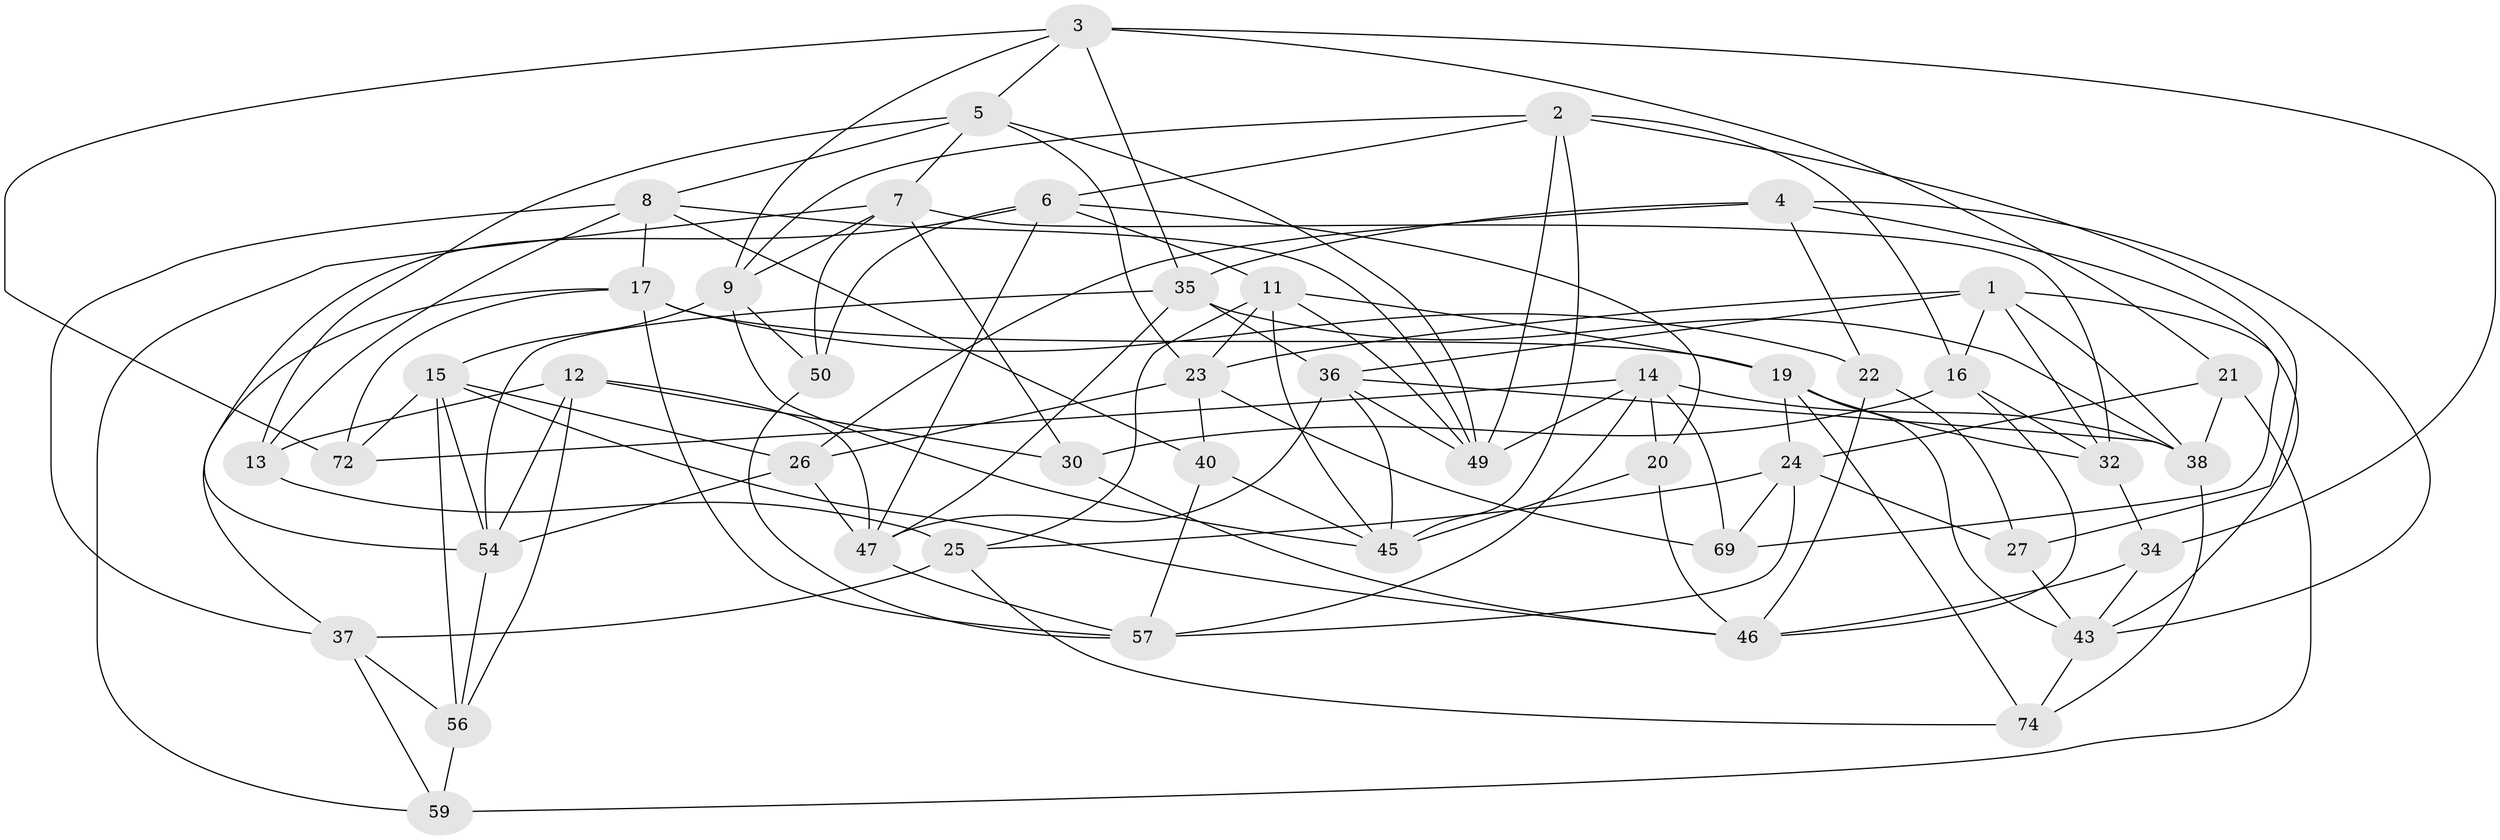 // Generated by graph-tools (version 1.1) at 2025/52/02/27/25 19:52:31]
// undirected, 46 vertices, 121 edges
graph export_dot {
graph [start="1"]
  node [color=gray90,style=filled];
  1 [super="+10"];
  2 [super="+42"];
  3 [super="+41"];
  4 [super="+79"];
  5 [super="+31"];
  6 [super="+51"];
  7 [super="+39"];
  8 [super="+62"];
  9 [super="+48"];
  11 [super="+65"];
  12 [super="+68"];
  13;
  14 [super="+63"];
  15 [super="+18"];
  16 [super="+73"];
  17 [super="+66"];
  19 [super="+29"];
  20;
  21;
  22;
  23 [super="+44"];
  24 [super="+77"];
  25 [super="+28"];
  26 [super="+75"];
  27;
  30;
  32 [super="+33"];
  34;
  35 [super="+71"];
  36 [super="+53"];
  37 [super="+58"];
  38 [super="+52"];
  40;
  43 [super="+78"];
  45 [super="+70"];
  46 [super="+76"];
  47 [super="+67"];
  49 [super="+60"];
  50;
  54 [super="+55"];
  56 [super="+61"];
  57 [super="+64"];
  59;
  69;
  72;
  74;
  1 -- 38;
  1 -- 32;
  1 -- 23;
  1 -- 16;
  1 -- 43;
  1 -- 36;
  2 -- 16;
  2 -- 6;
  2 -- 27;
  2 -- 9;
  2 -- 45;
  2 -- 49;
  3 -- 21;
  3 -- 34;
  3 -- 72;
  3 -- 9;
  3 -- 35;
  3 -- 5;
  4 -- 26 [weight=2];
  4 -- 22;
  4 -- 35;
  4 -- 69;
  4 -- 43;
  5 -- 23;
  5 -- 7;
  5 -- 8;
  5 -- 13;
  5 -- 49;
  6 -- 11;
  6 -- 50;
  6 -- 54;
  6 -- 20;
  6 -- 47;
  7 -- 30;
  7 -- 32;
  7 -- 9;
  7 -- 50;
  7 -- 59;
  8 -- 13;
  8 -- 37;
  8 -- 40;
  8 -- 17;
  8 -- 49;
  9 -- 50;
  9 -- 45;
  9 -- 15;
  11 -- 25;
  11 -- 19;
  11 -- 49;
  11 -- 45;
  11 -- 23;
  12 -- 13;
  12 -- 56 [weight=2];
  12 -- 54;
  12 -- 30;
  12 -- 47;
  13 -- 25;
  14 -- 72;
  14 -- 57;
  14 -- 69;
  14 -- 38;
  14 -- 20;
  14 -- 49;
  15 -- 54;
  15 -- 46;
  15 -- 72;
  15 -- 56;
  15 -- 26;
  16 -- 32 [weight=2];
  16 -- 46;
  16 -- 30;
  17 -- 72;
  17 -- 22;
  17 -- 19;
  17 -- 37;
  17 -- 57;
  19 -- 74;
  19 -- 32;
  19 -- 43;
  19 -- 24;
  20 -- 46;
  20 -- 45;
  21 -- 59;
  21 -- 24;
  21 -- 38;
  22 -- 27;
  22 -- 46;
  23 -- 40;
  23 -- 26;
  23 -- 69;
  24 -- 25;
  24 -- 69;
  24 -- 57;
  24 -- 27;
  25 -- 74;
  25 -- 37 [weight=2];
  26 -- 47;
  26 -- 54;
  27 -- 43;
  30 -- 46;
  32 -- 34;
  34 -- 43;
  34 -- 46;
  35 -- 54;
  35 -- 47;
  35 -- 36;
  35 -- 38;
  36 -- 49;
  36 -- 47;
  36 -- 45;
  36 -- 38;
  37 -- 59;
  37 -- 56;
  38 -- 74;
  40 -- 57;
  40 -- 45;
  43 -- 74;
  47 -- 57;
  50 -- 57;
  54 -- 56;
  56 -- 59;
}
